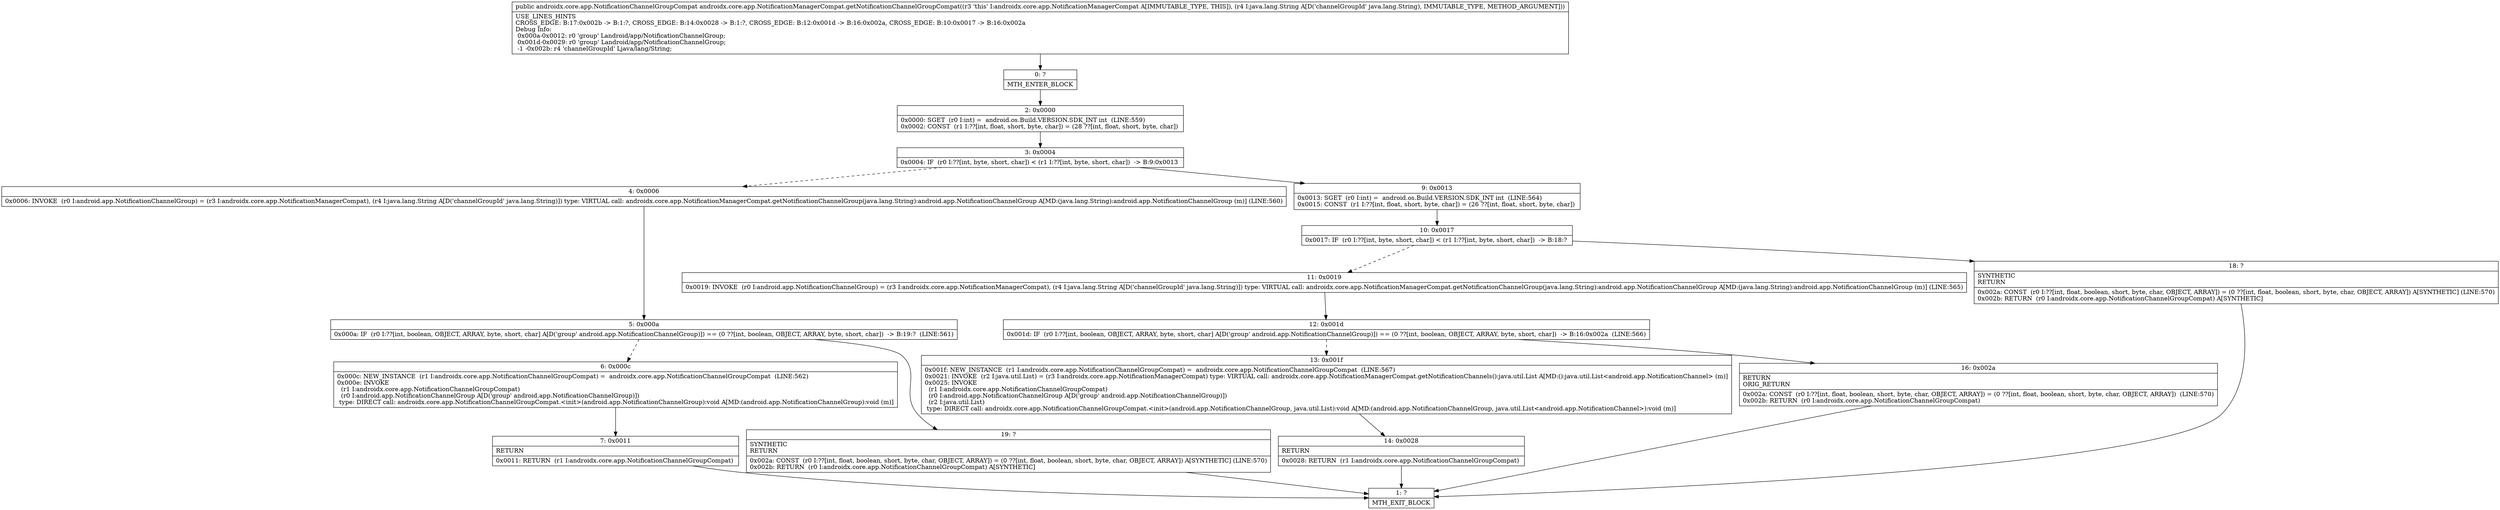 digraph "CFG forandroidx.core.app.NotificationManagerCompat.getNotificationChannelGroupCompat(Ljava\/lang\/String;)Landroidx\/core\/app\/NotificationChannelGroupCompat;" {
Node_0 [shape=record,label="{0\:\ ?|MTH_ENTER_BLOCK\l}"];
Node_2 [shape=record,label="{2\:\ 0x0000|0x0000: SGET  (r0 I:int) =  android.os.Build.VERSION.SDK_INT int  (LINE:559)\l0x0002: CONST  (r1 I:??[int, float, short, byte, char]) = (28 ??[int, float, short, byte, char]) \l}"];
Node_3 [shape=record,label="{3\:\ 0x0004|0x0004: IF  (r0 I:??[int, byte, short, char]) \< (r1 I:??[int, byte, short, char])  \-\> B:9:0x0013 \l}"];
Node_4 [shape=record,label="{4\:\ 0x0006|0x0006: INVOKE  (r0 I:android.app.NotificationChannelGroup) = (r3 I:androidx.core.app.NotificationManagerCompat), (r4 I:java.lang.String A[D('channelGroupId' java.lang.String)]) type: VIRTUAL call: androidx.core.app.NotificationManagerCompat.getNotificationChannelGroup(java.lang.String):android.app.NotificationChannelGroup A[MD:(java.lang.String):android.app.NotificationChannelGroup (m)] (LINE:560)\l}"];
Node_5 [shape=record,label="{5\:\ 0x000a|0x000a: IF  (r0 I:??[int, boolean, OBJECT, ARRAY, byte, short, char] A[D('group' android.app.NotificationChannelGroup)]) == (0 ??[int, boolean, OBJECT, ARRAY, byte, short, char])  \-\> B:19:?  (LINE:561)\l}"];
Node_6 [shape=record,label="{6\:\ 0x000c|0x000c: NEW_INSTANCE  (r1 I:androidx.core.app.NotificationChannelGroupCompat) =  androidx.core.app.NotificationChannelGroupCompat  (LINE:562)\l0x000e: INVOKE  \l  (r1 I:androidx.core.app.NotificationChannelGroupCompat)\l  (r0 I:android.app.NotificationChannelGroup A[D('group' android.app.NotificationChannelGroup)])\l type: DIRECT call: androidx.core.app.NotificationChannelGroupCompat.\<init\>(android.app.NotificationChannelGroup):void A[MD:(android.app.NotificationChannelGroup):void (m)]\l}"];
Node_7 [shape=record,label="{7\:\ 0x0011|RETURN\l|0x0011: RETURN  (r1 I:androidx.core.app.NotificationChannelGroupCompat) \l}"];
Node_1 [shape=record,label="{1\:\ ?|MTH_EXIT_BLOCK\l}"];
Node_19 [shape=record,label="{19\:\ ?|SYNTHETIC\lRETURN\l|0x002a: CONST  (r0 I:??[int, float, boolean, short, byte, char, OBJECT, ARRAY]) = (0 ??[int, float, boolean, short, byte, char, OBJECT, ARRAY]) A[SYNTHETIC] (LINE:570)\l0x002b: RETURN  (r0 I:androidx.core.app.NotificationChannelGroupCompat) A[SYNTHETIC]\l}"];
Node_9 [shape=record,label="{9\:\ 0x0013|0x0013: SGET  (r0 I:int) =  android.os.Build.VERSION.SDK_INT int  (LINE:564)\l0x0015: CONST  (r1 I:??[int, float, short, byte, char]) = (26 ??[int, float, short, byte, char]) \l}"];
Node_10 [shape=record,label="{10\:\ 0x0017|0x0017: IF  (r0 I:??[int, byte, short, char]) \< (r1 I:??[int, byte, short, char])  \-\> B:18:? \l}"];
Node_11 [shape=record,label="{11\:\ 0x0019|0x0019: INVOKE  (r0 I:android.app.NotificationChannelGroup) = (r3 I:androidx.core.app.NotificationManagerCompat), (r4 I:java.lang.String A[D('channelGroupId' java.lang.String)]) type: VIRTUAL call: androidx.core.app.NotificationManagerCompat.getNotificationChannelGroup(java.lang.String):android.app.NotificationChannelGroup A[MD:(java.lang.String):android.app.NotificationChannelGroup (m)] (LINE:565)\l}"];
Node_12 [shape=record,label="{12\:\ 0x001d|0x001d: IF  (r0 I:??[int, boolean, OBJECT, ARRAY, byte, short, char] A[D('group' android.app.NotificationChannelGroup)]) == (0 ??[int, boolean, OBJECT, ARRAY, byte, short, char])  \-\> B:16:0x002a  (LINE:566)\l}"];
Node_13 [shape=record,label="{13\:\ 0x001f|0x001f: NEW_INSTANCE  (r1 I:androidx.core.app.NotificationChannelGroupCompat) =  androidx.core.app.NotificationChannelGroupCompat  (LINE:567)\l0x0021: INVOKE  (r2 I:java.util.List) = (r3 I:androidx.core.app.NotificationManagerCompat) type: VIRTUAL call: androidx.core.app.NotificationManagerCompat.getNotificationChannels():java.util.List A[MD:():java.util.List\<android.app.NotificationChannel\> (m)]\l0x0025: INVOKE  \l  (r1 I:androidx.core.app.NotificationChannelGroupCompat)\l  (r0 I:android.app.NotificationChannelGroup A[D('group' android.app.NotificationChannelGroup)])\l  (r2 I:java.util.List)\l type: DIRECT call: androidx.core.app.NotificationChannelGroupCompat.\<init\>(android.app.NotificationChannelGroup, java.util.List):void A[MD:(android.app.NotificationChannelGroup, java.util.List\<android.app.NotificationChannel\>):void (m)]\l}"];
Node_14 [shape=record,label="{14\:\ 0x0028|RETURN\l|0x0028: RETURN  (r1 I:androidx.core.app.NotificationChannelGroupCompat) \l}"];
Node_16 [shape=record,label="{16\:\ 0x002a|RETURN\lORIG_RETURN\l|0x002a: CONST  (r0 I:??[int, float, boolean, short, byte, char, OBJECT, ARRAY]) = (0 ??[int, float, boolean, short, byte, char, OBJECT, ARRAY])  (LINE:570)\l0x002b: RETURN  (r0 I:androidx.core.app.NotificationChannelGroupCompat) \l}"];
Node_18 [shape=record,label="{18\:\ ?|SYNTHETIC\lRETURN\l|0x002a: CONST  (r0 I:??[int, float, boolean, short, byte, char, OBJECT, ARRAY]) = (0 ??[int, float, boolean, short, byte, char, OBJECT, ARRAY]) A[SYNTHETIC] (LINE:570)\l0x002b: RETURN  (r0 I:androidx.core.app.NotificationChannelGroupCompat) A[SYNTHETIC]\l}"];
MethodNode[shape=record,label="{public androidx.core.app.NotificationChannelGroupCompat androidx.core.app.NotificationManagerCompat.getNotificationChannelGroupCompat((r3 'this' I:androidx.core.app.NotificationManagerCompat A[IMMUTABLE_TYPE, THIS]), (r4 I:java.lang.String A[D('channelGroupId' java.lang.String), IMMUTABLE_TYPE, METHOD_ARGUMENT]))  | USE_LINES_HINTS\lCROSS_EDGE: B:17:0x002b \-\> B:1:?, CROSS_EDGE: B:14:0x0028 \-\> B:1:?, CROSS_EDGE: B:12:0x001d \-\> B:16:0x002a, CROSS_EDGE: B:10:0x0017 \-\> B:16:0x002a\lDebug Info:\l  0x000a\-0x0012: r0 'group' Landroid\/app\/NotificationChannelGroup;\l  0x001d\-0x0029: r0 'group' Landroid\/app\/NotificationChannelGroup;\l  \-1 \-0x002b: r4 'channelGroupId' Ljava\/lang\/String;\l}"];
MethodNode -> Node_0;Node_0 -> Node_2;
Node_2 -> Node_3;
Node_3 -> Node_4[style=dashed];
Node_3 -> Node_9;
Node_4 -> Node_5;
Node_5 -> Node_6[style=dashed];
Node_5 -> Node_19;
Node_6 -> Node_7;
Node_7 -> Node_1;
Node_19 -> Node_1;
Node_9 -> Node_10;
Node_10 -> Node_11[style=dashed];
Node_10 -> Node_18;
Node_11 -> Node_12;
Node_12 -> Node_13[style=dashed];
Node_12 -> Node_16;
Node_13 -> Node_14;
Node_14 -> Node_1;
Node_16 -> Node_1;
Node_18 -> Node_1;
}

